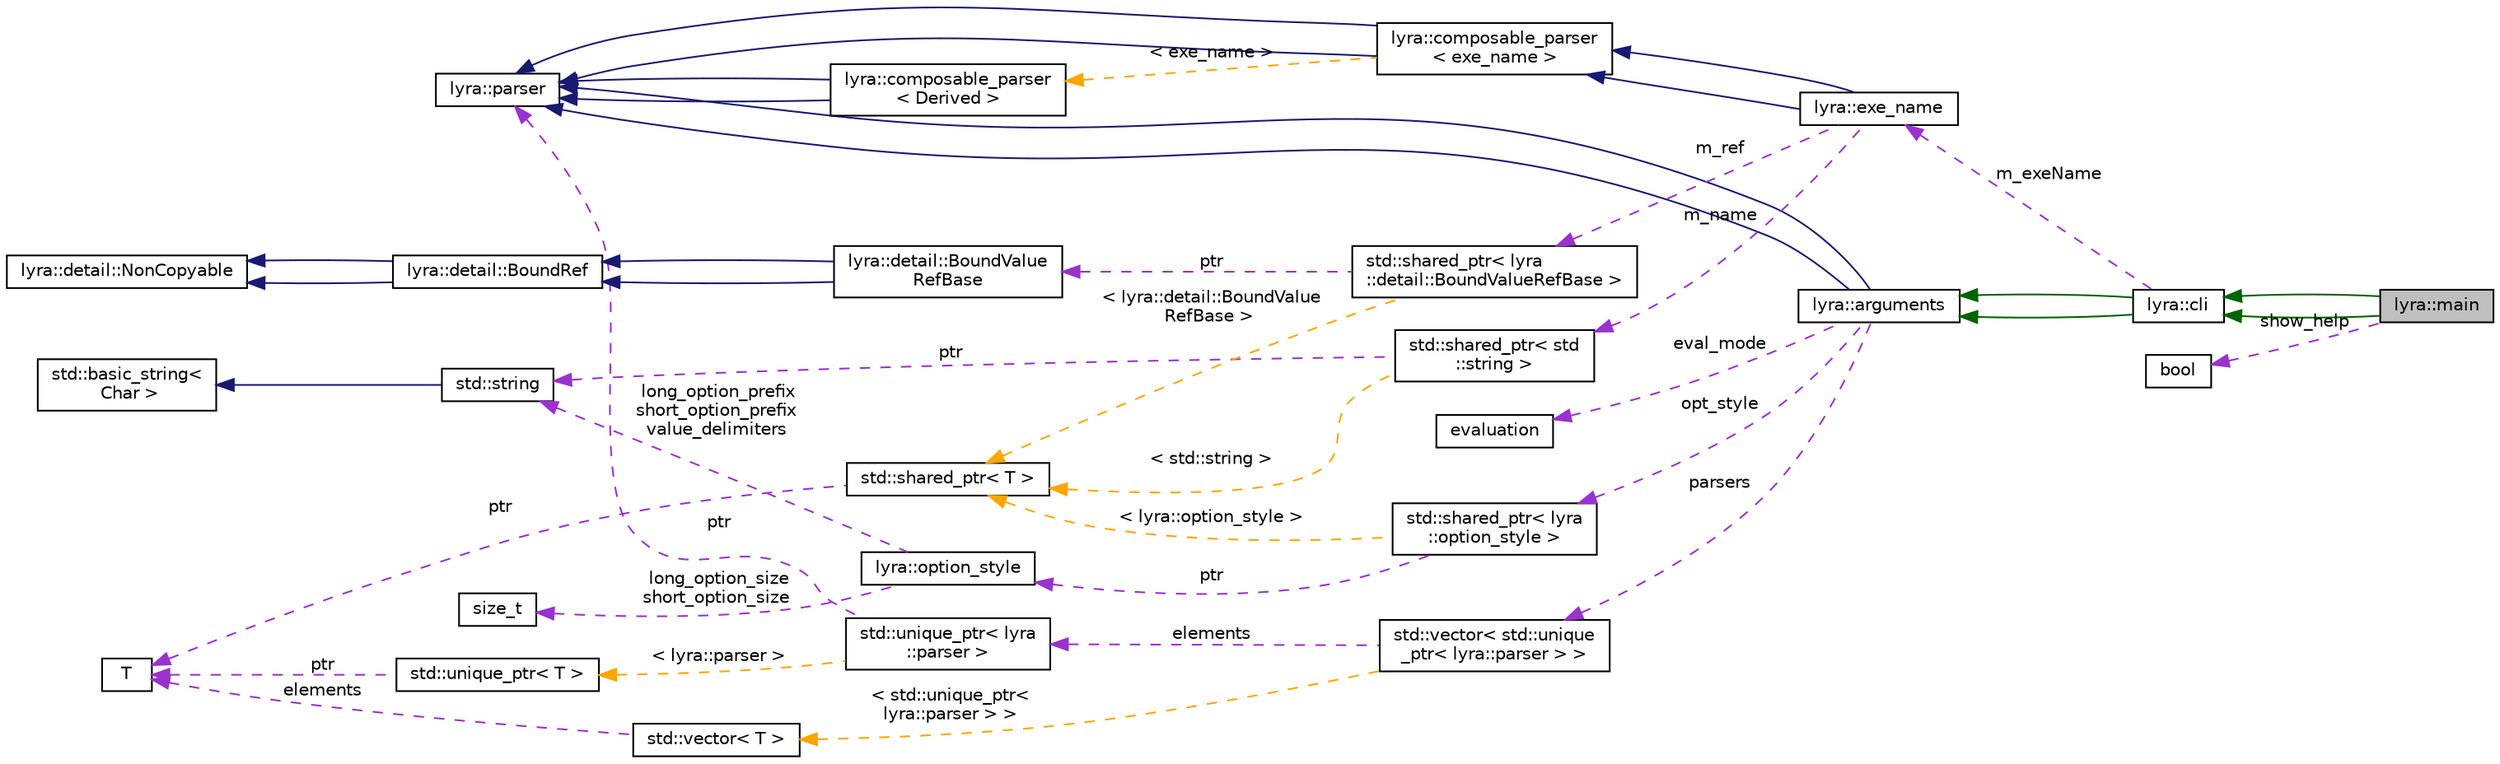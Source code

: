 digraph "lyra::main"
{
 // INTERACTIVE_SVG=YES
 // LATEX_PDF_SIZE
  edge [fontname="Helvetica",fontsize="10",labelfontname="Helvetica",labelfontsize="10"];
  node [fontname="Helvetica",fontsize="10",shape=record];
  rankdir="LR";
  Node1 [label="lyra::main",height=0.2,width=0.4,color="black", fillcolor="grey75", style="filled", fontcolor="black",tooltip=" "];
  Node2 -> Node1 [dir="back",color="darkgreen",fontsize="10",style="solid",fontname="Helvetica"];
  Node2 [label="lyra::cli",height=0.2,width=0.4,color="black", fillcolor="white", style="filled",URL="$classlyra_1_1cli.html",tooltip=" "];
  Node3 -> Node2 [dir="back",color="darkgreen",fontsize="10",style="solid",fontname="Helvetica"];
  Node3 [label="lyra::arguments",height=0.2,width=0.4,color="black", fillcolor="white", style="filled",URL="$classlyra_1_1arguments.html",tooltip=" "];
  Node4 -> Node3 [dir="back",color="midnightblue",fontsize="10",style="solid",fontname="Helvetica"];
  Node4 [label="lyra::parser",height=0.2,width=0.4,color="black", fillcolor="white", style="filled",URL="$classlyra_1_1parser.html",tooltip=" "];
  Node4 -> Node3 [dir="back",color="midnightblue",fontsize="10",style="solid",fontname="Helvetica"];
  Node5 -> Node3 [dir="back",color="darkorchid3",fontsize="10",style="dashed",label=" opt_style" ,fontname="Helvetica"];
  Node5 [label="std::shared_ptr\< lyra\l::option_style \>",height=0.2,width=0.4,color="black", fillcolor="white", style="filled",tooltip=" "];
  Node6 -> Node5 [dir="back",color="darkorchid3",fontsize="10",style="dashed",label=" ptr" ,fontname="Helvetica"];
  Node6 [label="lyra::option_style",height=0.2,width=0.4,color="black", fillcolor="white", style="filled",URL="$structlyra_1_1option__style.html",tooltip=" "];
  Node7 -> Node6 [dir="back",color="darkorchid3",fontsize="10",style="dashed",label=" long_option_prefix\nshort_option_prefix\nvalue_delimiters" ,fontname="Helvetica"];
  Node7 [label="std::string",height=0.2,width=0.4,color="black", fillcolor="white", style="filled",tooltip=" "];
  Node8 -> Node7 [dir="back",color="midnightblue",fontsize="10",style="solid",fontname="Helvetica"];
  Node8 [label="std::basic_string\<\l Char \>",height=0.2,width=0.4,color="black", fillcolor="white", style="filled",tooltip=" "];
  Node9 -> Node6 [dir="back",color="darkorchid3",fontsize="10",style="dashed",label=" long_option_size\nshort_option_size" ,fontname="Helvetica"];
  Node9 [label="size_t",height=0.2,width=0.4,color="black", fillcolor="white", style="filled",tooltip=" "];
  Node10 -> Node5 [dir="back",color="orange",fontsize="10",style="dashed",label=" \< lyra::option_style \>" ,fontname="Helvetica"];
  Node10 [label="std::shared_ptr\< T \>",height=0.2,width=0.4,color="black", fillcolor="white", style="filled",tooltip=" "];
  Node11 -> Node10 [dir="back",color="darkorchid3",fontsize="10",style="dashed",label=" ptr" ,fontname="Helvetica"];
  Node11 [label="T",height=0.2,width=0.4,color="black", fillcolor="white", style="filled",tooltip=" "];
  Node12 -> Node3 [dir="back",color="darkorchid3",fontsize="10",style="dashed",label=" parsers" ,fontname="Helvetica"];
  Node12 [label="std::vector\< std::unique\l_ptr\< lyra::parser \> \>",height=0.2,width=0.4,color="black", fillcolor="white", style="filled",tooltip=" "];
  Node13 -> Node12 [dir="back",color="darkorchid3",fontsize="10",style="dashed",label=" elements" ,fontname="Helvetica"];
  Node13 [label="std::unique_ptr\< lyra\l::parser \>",height=0.2,width=0.4,color="black", fillcolor="white", style="filled",tooltip=" "];
  Node4 -> Node13 [dir="back",color="darkorchid3",fontsize="10",style="dashed",label=" ptr" ,fontname="Helvetica"];
  Node14 -> Node13 [dir="back",color="orange",fontsize="10",style="dashed",label=" \< lyra::parser \>" ,fontname="Helvetica"];
  Node14 [label="std::unique_ptr\< T \>",height=0.2,width=0.4,color="black", fillcolor="white", style="filled",tooltip=" "];
  Node11 -> Node14 [dir="back",color="darkorchid3",fontsize="10",style="dashed",label=" ptr" ,fontname="Helvetica"];
  Node15 -> Node12 [dir="back",color="orange",fontsize="10",style="dashed",label=" \< std::unique_ptr\<\l lyra::parser \> \>" ,fontname="Helvetica"];
  Node15 [label="std::vector\< T \>",height=0.2,width=0.4,color="black", fillcolor="white", style="filled",tooltip=" "];
  Node11 -> Node15 [dir="back",color="darkorchid3",fontsize="10",style="dashed",label=" elements" ,fontname="Helvetica"];
  Node16 -> Node3 [dir="back",color="darkorchid3",fontsize="10",style="dashed",label=" eval_mode" ,fontname="Helvetica"];
  Node16 [label="evaluation",height=0.2,width=0.4,color="black", fillcolor="white", style="filled",tooltip=" "];
  Node3 -> Node2 [dir="back",color="darkgreen",fontsize="10",style="solid",fontname="Helvetica"];
  Node17 -> Node2 [dir="back",color="darkorchid3",fontsize="10",style="dashed",label=" m_exeName" ,fontname="Helvetica"];
  Node17 [label="lyra::exe_name",height=0.2,width=0.4,color="black", fillcolor="white", style="filled",URL="$classlyra_1_1exe__name.html",tooltip=" "];
  Node18 -> Node17 [dir="back",color="midnightblue",fontsize="10",style="solid",fontname="Helvetica"];
  Node18 [label="lyra::composable_parser\l\< exe_name \>",height=0.2,width=0.4,color="black", fillcolor="white", style="filled",URL="$classlyra_1_1composable__parser.html",tooltip=" "];
  Node4 -> Node18 [dir="back",color="midnightblue",fontsize="10",style="solid",fontname="Helvetica"];
  Node4 -> Node18 [dir="back",color="midnightblue",fontsize="10",style="solid",fontname="Helvetica"];
  Node19 -> Node18 [dir="back",color="orange",fontsize="10",style="dashed",label=" \< exe_name \>" ,fontname="Helvetica"];
  Node19 [label="lyra::composable_parser\l\< Derived \>",height=0.2,width=0.4,color="black", fillcolor="white", style="filled",URL="$classlyra_1_1composable__parser.html",tooltip=" "];
  Node4 -> Node19 [dir="back",color="midnightblue",fontsize="10",style="solid",fontname="Helvetica"];
  Node4 -> Node19 [dir="back",color="midnightblue",fontsize="10",style="solid",fontname="Helvetica"];
  Node18 -> Node17 [dir="back",color="midnightblue",fontsize="10",style="solid",fontname="Helvetica"];
  Node20 -> Node17 [dir="back",color="darkorchid3",fontsize="10",style="dashed",label=" m_name" ,fontname="Helvetica"];
  Node20 [label="std::shared_ptr\< std\l::string \>",height=0.2,width=0.4,color="black", fillcolor="white", style="filled",tooltip=" "];
  Node7 -> Node20 [dir="back",color="darkorchid3",fontsize="10",style="dashed",label=" ptr" ,fontname="Helvetica"];
  Node10 -> Node20 [dir="back",color="orange",fontsize="10",style="dashed",label=" \< std::string \>" ,fontname="Helvetica"];
  Node21 -> Node17 [dir="back",color="darkorchid3",fontsize="10",style="dashed",label=" m_ref" ,fontname="Helvetica"];
  Node21 [label="std::shared_ptr\< lyra\l::detail::BoundValueRefBase \>",height=0.2,width=0.4,color="black", fillcolor="white", style="filled",tooltip=" "];
  Node22 -> Node21 [dir="back",color="darkorchid3",fontsize="10",style="dashed",label=" ptr" ,fontname="Helvetica"];
  Node22 [label="lyra::detail::BoundValue\lRefBase",height=0.2,width=0.4,color="black", fillcolor="white", style="filled",URL="$structlyra_1_1detail_1_1_bound_value_ref_base.html",tooltip=" "];
  Node23 -> Node22 [dir="back",color="midnightblue",fontsize="10",style="solid",fontname="Helvetica"];
  Node23 [label="lyra::detail::BoundRef",height=0.2,width=0.4,color="black", fillcolor="white", style="filled",URL="$structlyra_1_1detail_1_1_bound_ref.html",tooltip=" "];
  Node24 -> Node23 [dir="back",color="midnightblue",fontsize="10",style="solid",fontname="Helvetica"];
  Node24 [label="lyra::detail::NonCopyable",height=0.2,width=0.4,color="black", fillcolor="white", style="filled",URL="$structlyra_1_1detail_1_1_non_copyable.html",tooltip=" "];
  Node24 -> Node23 [dir="back",color="midnightblue",fontsize="10",style="solid",fontname="Helvetica"];
  Node23 -> Node22 [dir="back",color="midnightblue",fontsize="10",style="solid",fontname="Helvetica"];
  Node10 -> Node21 [dir="back",color="orange",fontsize="10",style="dashed",label=" \< lyra::detail::BoundValue\lRefBase \>" ,fontname="Helvetica"];
  Node2 -> Node1 [dir="back",color="darkgreen",fontsize="10",style="solid",fontname="Helvetica"];
  Node25 -> Node1 [dir="back",color="darkorchid3",fontsize="10",style="dashed",label=" show_help" ,fontname="Helvetica"];
  Node25 [label="bool",height=0.2,width=0.4,color="black", fillcolor="white", style="filled",tooltip=" "];
}
